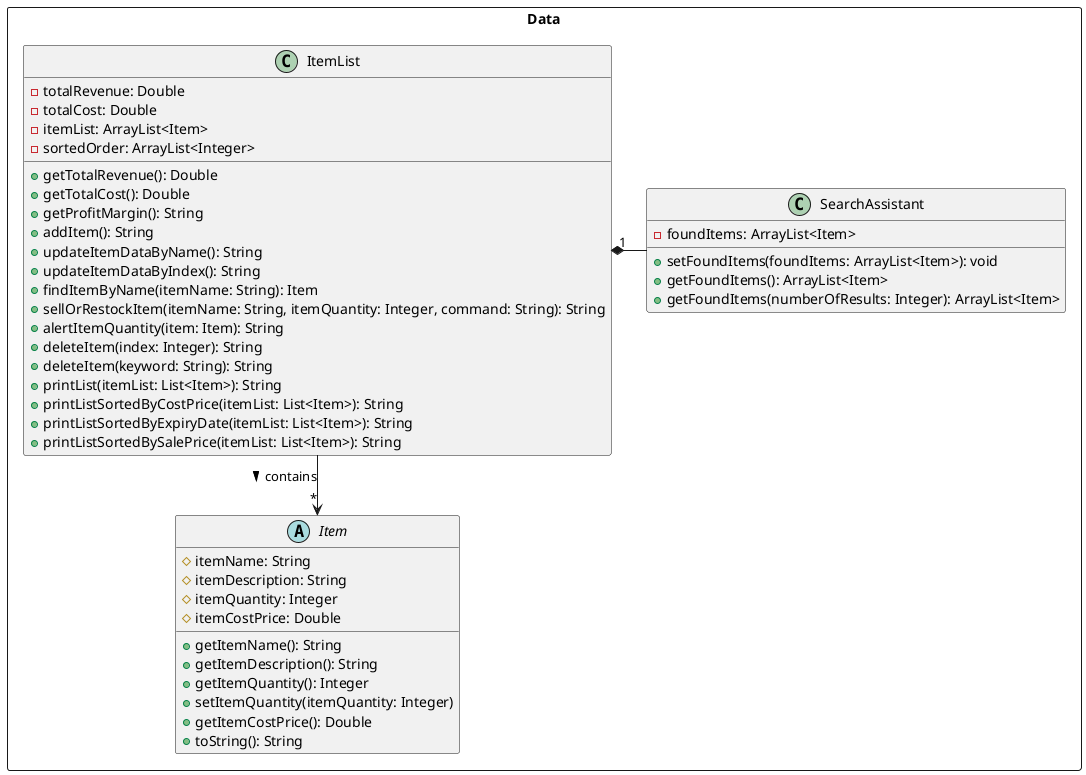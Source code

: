 @startuml

skinparam componentStyle rectangle
skinparam linetype ortho

component Data {

    class ItemList {
        - totalRevenue: Double
        - totalCost: Double
        - itemList: ArrayList<Item>
        - sortedOrder: ArrayList<Integer>

        + getTotalRevenue(): Double
        + getTotalCost(): Double
        + getProfitMargin(): String
        + addItem(): String
        + updateItemDataByName(): String
        + updateItemDataByIndex(): String
        + findItemByName(itemName: String): Item
        + sellOrRestockItem(itemName: String, itemQuantity: Integer, command: String): String
        + alertItemQuantity(item: Item): String
        + deleteItem(index: Integer): String
        + deleteItem(keyword: String): String
        + printList(itemList: List<Item>): String
        + printListSortedByCostPrice(itemList: List<Item>): String
        + printListSortedByExpiryDate(itemList: List<Item>): String
        + printListSortedBySalePrice(itemList: List<Item>): String
    }

    abstract class Item {
        # itemName: String
        # itemDescription: String
        # itemQuantity: Integer
        # itemCostPrice: Double

        + getItemName(): String
        + getItemDescription(): String
        + getItemQuantity(): Integer
        + setItemQuantity(itemQuantity: Integer)
        + getItemCostPrice(): Double
        + toString(): String
    }

    class SearchAssistant {
        - foundItems: ArrayList<Item>

        + setFoundItems(foundItems: ArrayList<Item>): void
        + getFoundItems(): ArrayList<Item>
        + getFoundItems(numberOfResults: Integer): ArrayList<Item>
    }

    SearchAssistant -left-* "1" ItemList

    ItemList --> "*" Item : > contains
}

@enduml